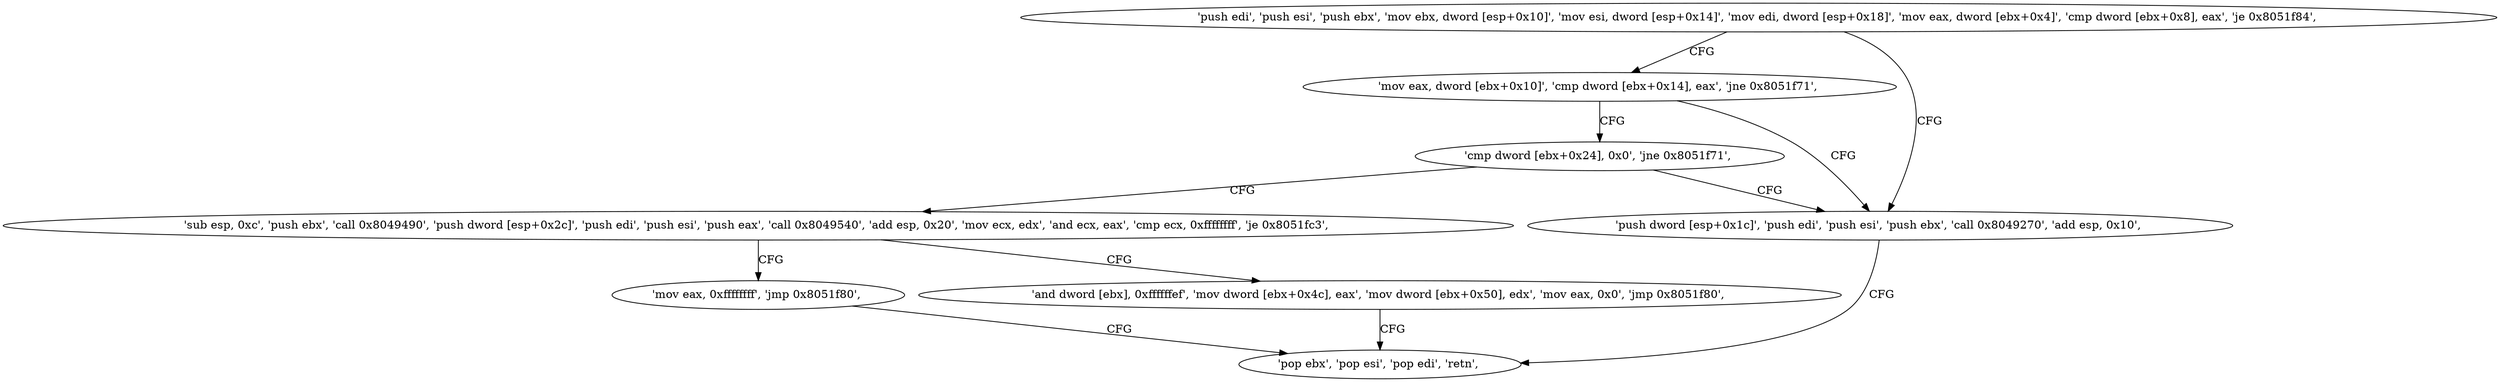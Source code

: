 digraph "func" {
"134553434" [label = "'push edi', 'push esi', 'push ebx', 'mov ebx, dword [esp+0x10]', 'mov esi, dword [esp+0x14]', 'mov edi, dword [esp+0x18]', 'mov eax, dword [ebx+0x4]', 'cmp dword [ebx+0x8], eax', 'je 0x8051f84', " ]
"134553476" [label = "'mov eax, dword [ebx+0x10]', 'cmp dword [ebx+0x14], eax', 'jne 0x8051f71', " ]
"134553457" [label = "'push dword [esp+0x1c]', 'push edi', 'push esi', 'push ebx', 'call 0x8049270', 'add esp, 0x10', " ]
"134553484" [label = "'cmp dword [ebx+0x24], 0x0', 'jne 0x8051f71', " ]
"134553472" [label = "'pop ebx', 'pop esi', 'pop edi', 'retn', " ]
"134553490" [label = "'sub esp, 0xc', 'push ebx', 'call 0x8049490', 'push dword [esp+0x2c]', 'push edi', 'push esi', 'push eax', 'call 0x8049540', 'add esp, 0x20', 'mov ecx, edx', 'and ecx, eax', 'cmp ecx, 0xffffffff', 'je 0x8051fc3', " ]
"134553539" [label = "'mov eax, 0xffffffff', 'jmp 0x8051f80', " ]
"134553523" [label = "'and dword [ebx], 0xffffffef', 'mov dword [ebx+0x4c], eax', 'mov dword [ebx+0x50], edx', 'mov eax, 0x0', 'jmp 0x8051f80', " ]
"134553434" -> "134553476" [ label = "CFG" ]
"134553434" -> "134553457" [ label = "CFG" ]
"134553476" -> "134553457" [ label = "CFG" ]
"134553476" -> "134553484" [ label = "CFG" ]
"134553457" -> "134553472" [ label = "CFG" ]
"134553484" -> "134553457" [ label = "CFG" ]
"134553484" -> "134553490" [ label = "CFG" ]
"134553490" -> "134553539" [ label = "CFG" ]
"134553490" -> "134553523" [ label = "CFG" ]
"134553539" -> "134553472" [ label = "CFG" ]
"134553523" -> "134553472" [ label = "CFG" ]
}
